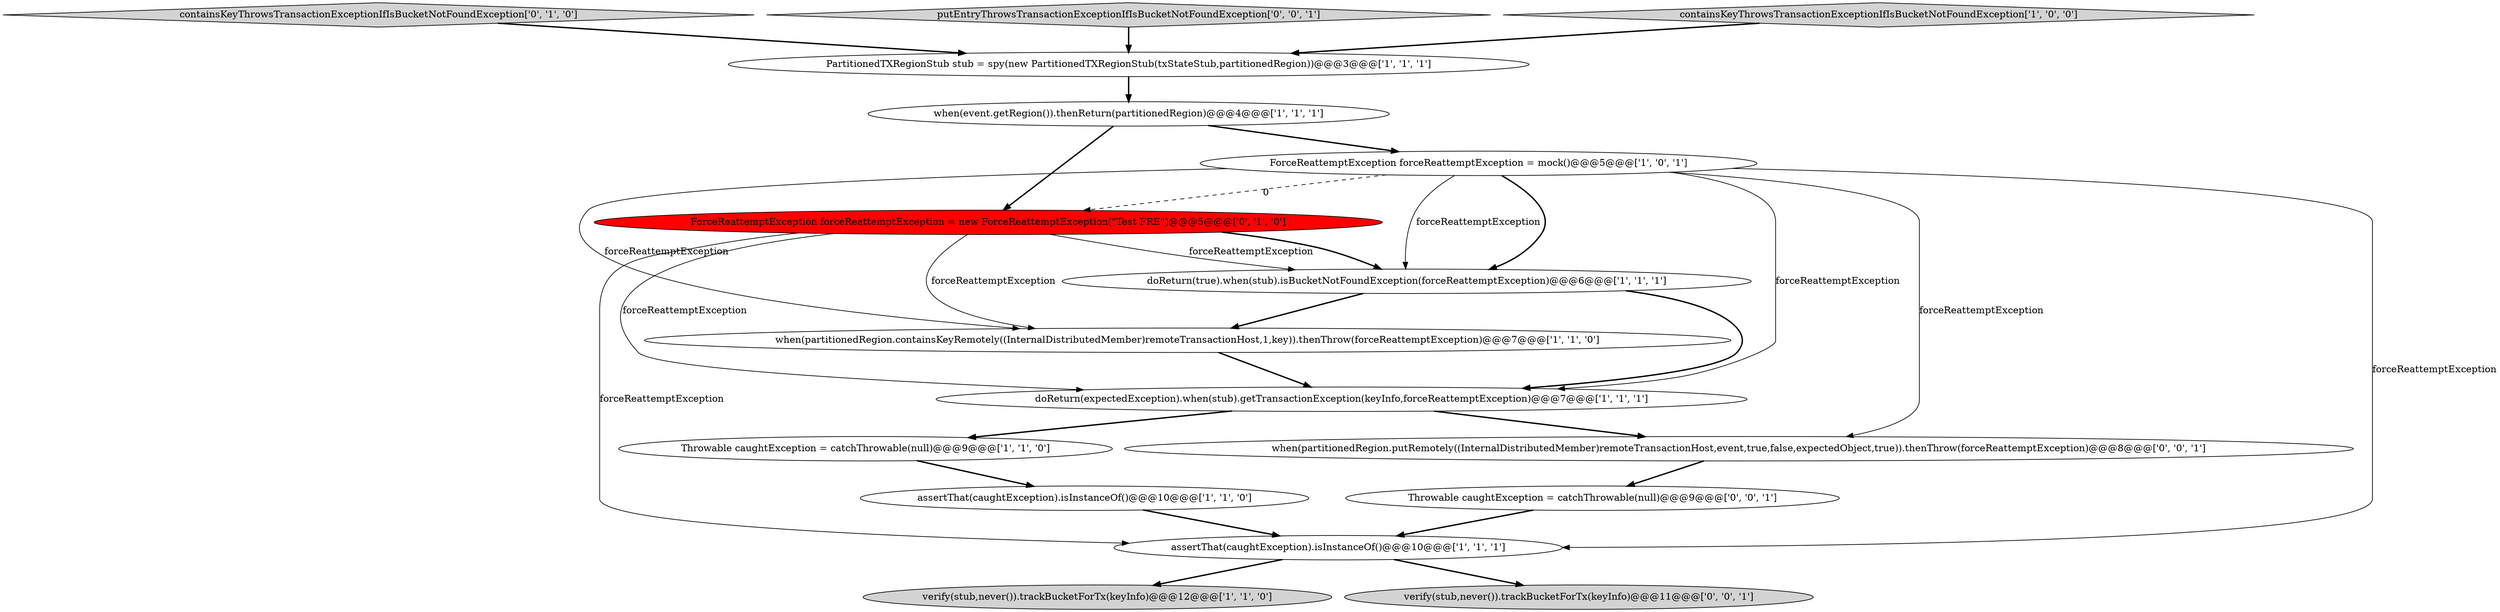 digraph {
0 [style = filled, label = "assertThat(caughtException).isInstanceOf()@@@10@@@['1', '1', '1']", fillcolor = white, shape = ellipse image = "AAA0AAABBB1BBB"];
5 [style = filled, label = "verify(stub,never()).trackBucketForTx(keyInfo)@@@12@@@['1', '1', '0']", fillcolor = lightgray, shape = ellipse image = "AAA0AAABBB1BBB"];
3 [style = filled, label = "ForceReattemptException forceReattemptException = mock()@@@5@@@['1', '0', '1']", fillcolor = white, shape = ellipse image = "AAA0AAABBB1BBB"];
8 [style = filled, label = "doReturn(expectedException).when(stub).getTransactionException(keyInfo,forceReattemptException)@@@7@@@['1', '1', '1']", fillcolor = white, shape = ellipse image = "AAA0AAABBB1BBB"];
11 [style = filled, label = "ForceReattemptException forceReattemptException = new ForceReattemptException(\"Test FRE\")@@@5@@@['0', '1', '0']", fillcolor = red, shape = ellipse image = "AAA1AAABBB2BBB"];
2 [style = filled, label = "when(partitionedRegion.containsKeyRemotely((InternalDistributedMember)remoteTransactionHost,1,key)).thenThrow(forceReattemptException)@@@7@@@['1', '1', '0']", fillcolor = white, shape = ellipse image = "AAA0AAABBB1BBB"];
4 [style = filled, label = "when(event.getRegion()).thenReturn(partitionedRegion)@@@4@@@['1', '1', '1']", fillcolor = white, shape = ellipse image = "AAA0AAABBB1BBB"];
12 [style = filled, label = "containsKeyThrowsTransactionExceptionIfIsBucketNotFoundException['0', '1', '0']", fillcolor = lightgray, shape = diamond image = "AAA0AAABBB2BBB"];
10 [style = filled, label = "assertThat(caughtException).isInstanceOf()@@@10@@@['1', '1', '0']", fillcolor = white, shape = ellipse image = "AAA0AAABBB1BBB"];
7 [style = filled, label = "doReturn(true).when(stub).isBucketNotFoundException(forceReattemptException)@@@6@@@['1', '1', '1']", fillcolor = white, shape = ellipse image = "AAA0AAABBB1BBB"];
1 [style = filled, label = "PartitionedTXRegionStub stub = spy(new PartitionedTXRegionStub(txStateStub,partitionedRegion))@@@3@@@['1', '1', '1']", fillcolor = white, shape = ellipse image = "AAA0AAABBB1BBB"];
13 [style = filled, label = "when(partitionedRegion.putRemotely((InternalDistributedMember)remoteTransactionHost,event,true,false,expectedObject,true)).thenThrow(forceReattemptException)@@@8@@@['0', '0', '1']", fillcolor = white, shape = ellipse image = "AAA0AAABBB3BBB"];
14 [style = filled, label = "putEntryThrowsTransactionExceptionIfIsBucketNotFoundException['0', '0', '1']", fillcolor = lightgray, shape = diamond image = "AAA0AAABBB3BBB"];
15 [style = filled, label = "verify(stub,never()).trackBucketForTx(keyInfo)@@@11@@@['0', '0', '1']", fillcolor = lightgray, shape = ellipse image = "AAA0AAABBB3BBB"];
6 [style = filled, label = "containsKeyThrowsTransactionExceptionIfIsBucketNotFoundException['1', '0', '0']", fillcolor = lightgray, shape = diamond image = "AAA0AAABBB1BBB"];
16 [style = filled, label = "Throwable caughtException = catchThrowable(null)@@@9@@@['0', '0', '1']", fillcolor = white, shape = ellipse image = "AAA0AAABBB3BBB"];
9 [style = filled, label = "Throwable caughtException = catchThrowable(null)@@@9@@@['1', '1', '0']", fillcolor = white, shape = ellipse image = "AAA0AAABBB1BBB"];
4->3 [style = bold, label=""];
1->4 [style = bold, label=""];
16->0 [style = bold, label=""];
11->7 [style = solid, label="forceReattemptException"];
3->7 [style = solid, label="forceReattemptException"];
11->2 [style = solid, label="forceReattemptException"];
9->10 [style = bold, label=""];
3->8 [style = solid, label="forceReattemptException"];
7->8 [style = bold, label=""];
12->1 [style = bold, label=""];
13->16 [style = bold, label=""];
0->15 [style = bold, label=""];
14->1 [style = bold, label=""];
3->2 [style = solid, label="forceReattemptException"];
6->1 [style = bold, label=""];
3->7 [style = bold, label=""];
3->0 [style = solid, label="forceReattemptException"];
11->8 [style = solid, label="forceReattemptException"];
7->2 [style = bold, label=""];
10->0 [style = bold, label=""];
8->9 [style = bold, label=""];
11->0 [style = solid, label="forceReattemptException"];
3->13 [style = solid, label="forceReattemptException"];
4->11 [style = bold, label=""];
11->7 [style = bold, label=""];
3->11 [style = dashed, label="0"];
8->13 [style = bold, label=""];
2->8 [style = bold, label=""];
0->5 [style = bold, label=""];
}

